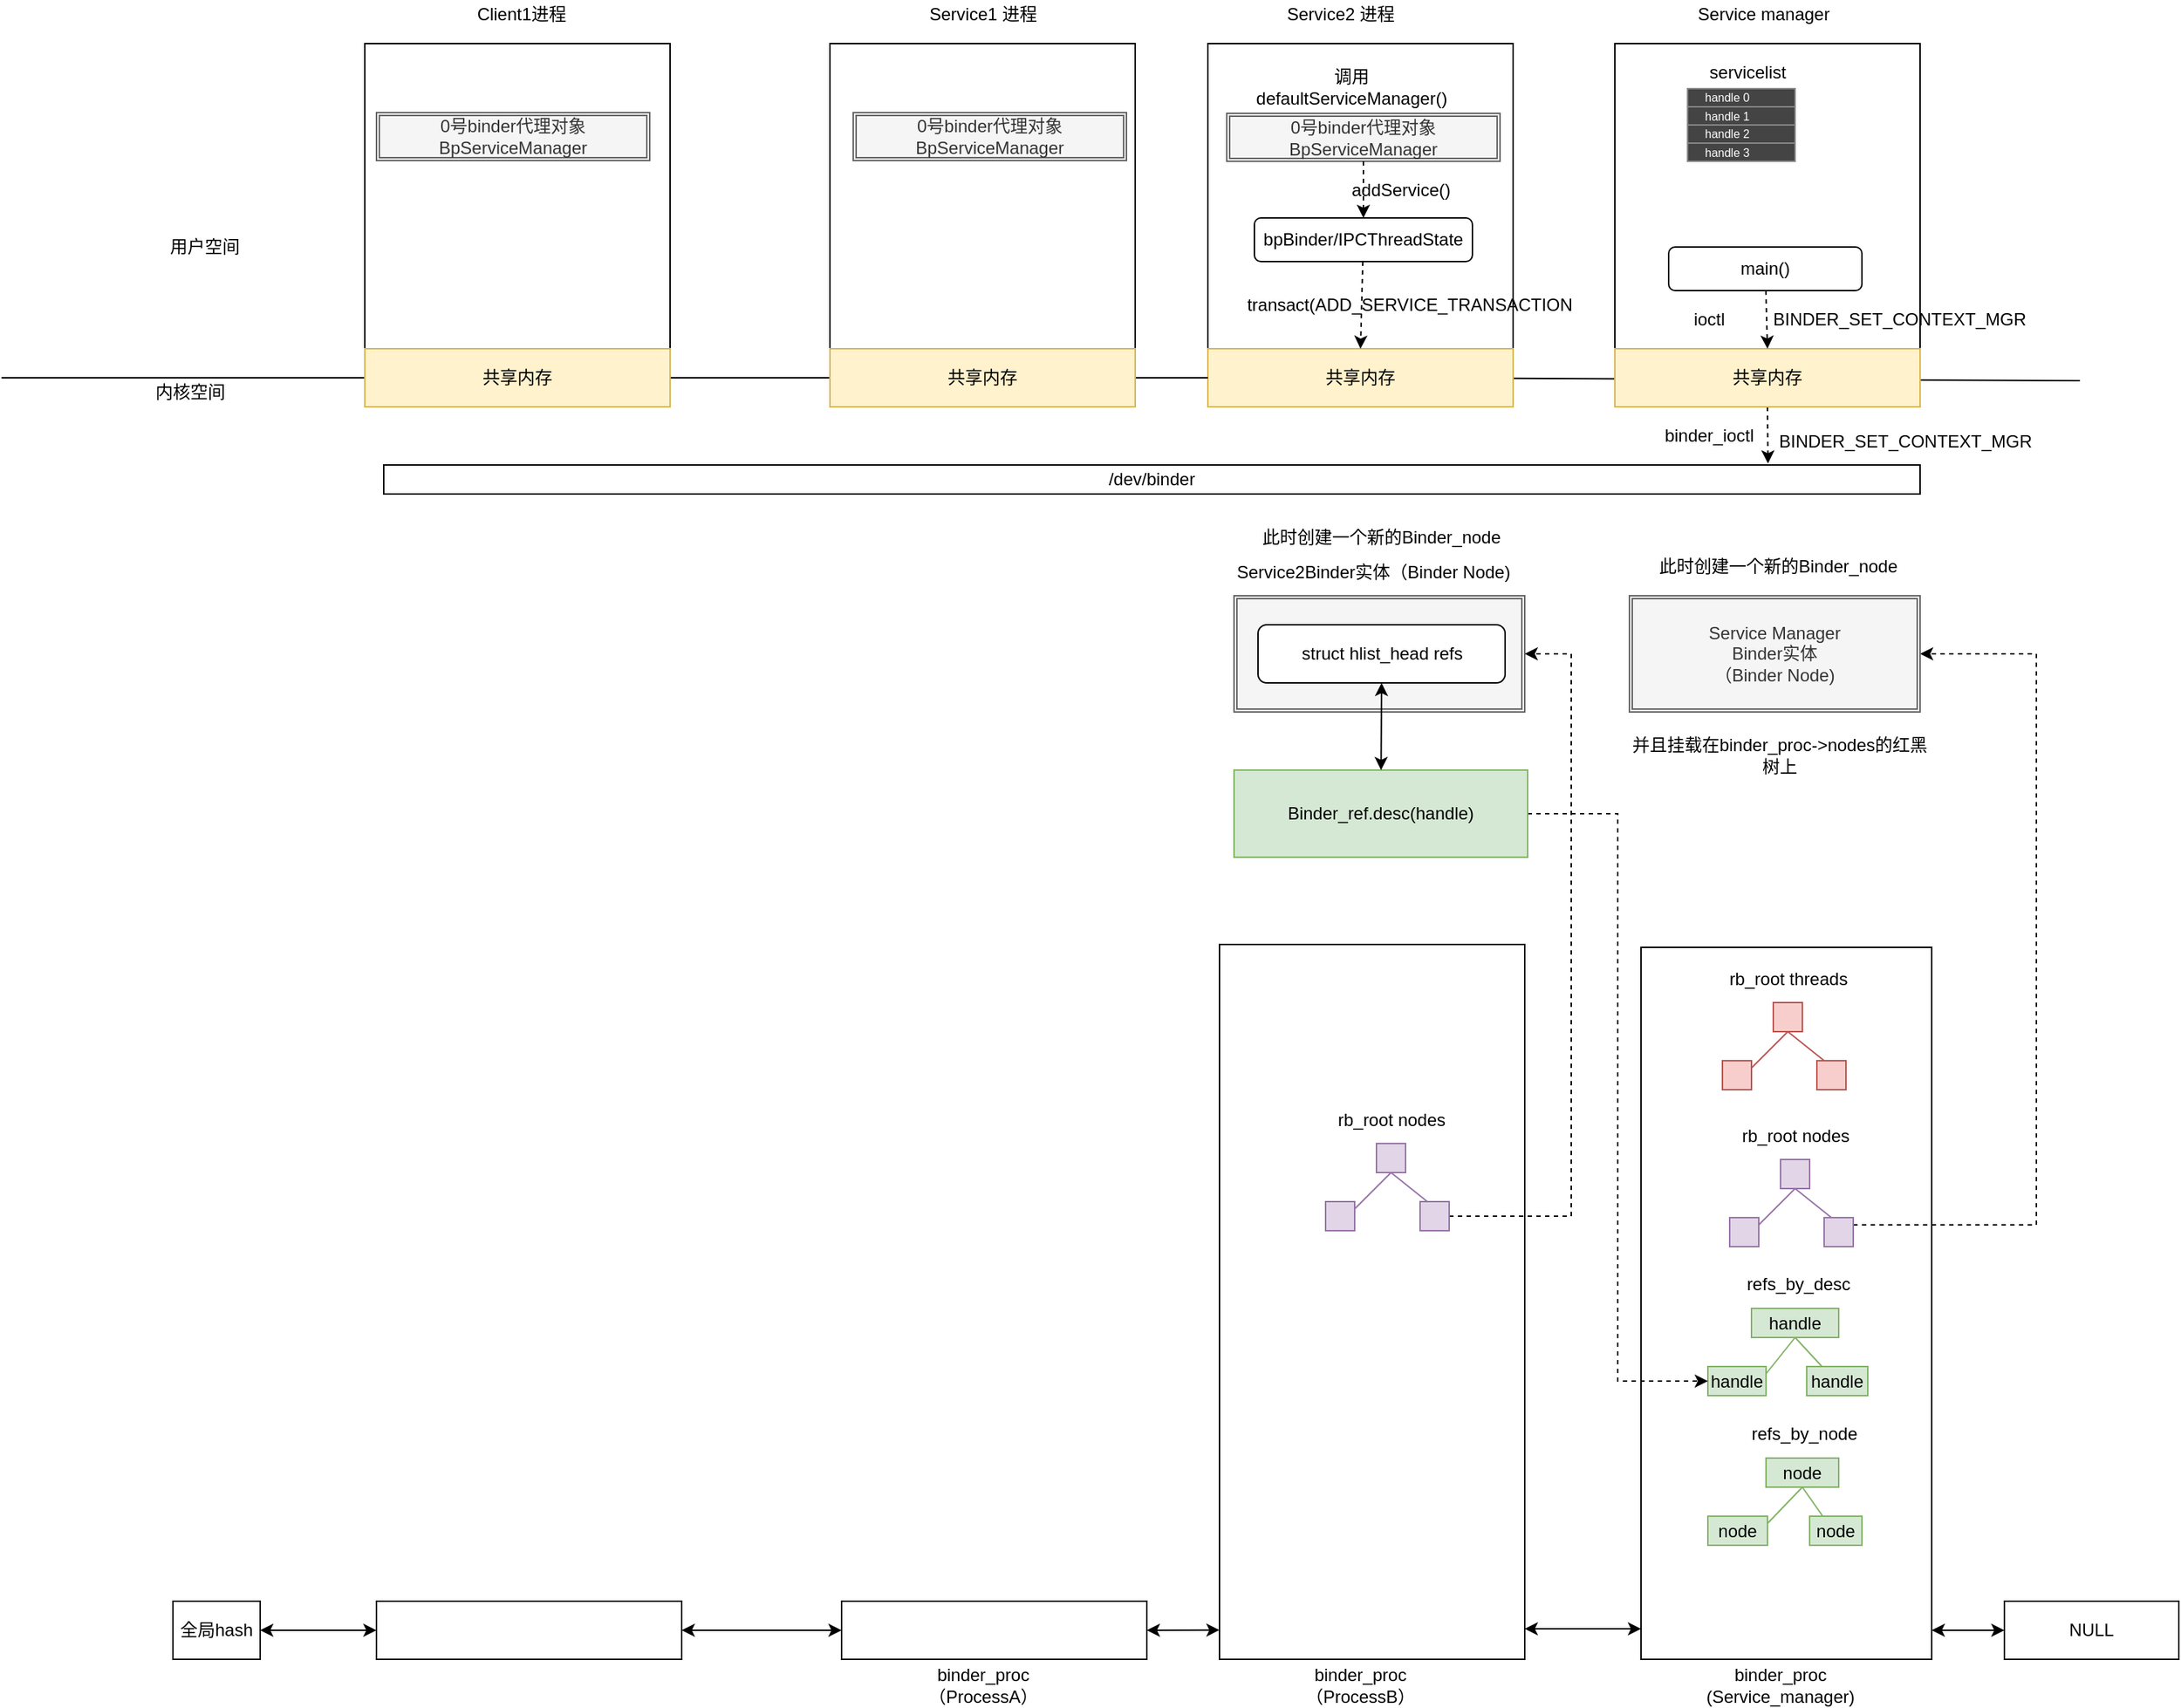 <mxfile version="10.7.5" type="github"><diagram id="1sXiraTIBglfISHSvtad" name="Page-1"><mxGraphModel dx="2841" dy="1067" grid="1" gridSize="10" guides="1" tooltips="1" connect="1" arrows="1" fold="1" page="1" pageScale="1" pageWidth="850" pageHeight="1100" math="0" shadow="0"><root><mxCell id="0"/><mxCell id="1" parent="0"/><mxCell id="0d6eaKr1Ci8hTSFh0KUv-1" value="" style="endArrow=none;html=1;" edge="1" parent="1" source="0d6eaKr1Ci8hTSFh0KUv-19"><mxGeometry width="50" height="50" relative="1" as="geometry"><mxPoint y="260" as="sourcePoint"/><mxPoint x="980" y="262" as="targetPoint"/></mxGeometry></mxCell><mxCell id="0d6eaKr1Ci8hTSFh0KUv-2" value="用户空间" style="text;html=1;strokeColor=none;fillColor=none;align=center;verticalAlign=middle;whiteSpace=wrap;rounded=0;" vertex="1" parent="1"><mxGeometry x="-340" y="160" width="60" height="20" as="geometry"/></mxCell><mxCell id="0d6eaKr1Ci8hTSFh0KUv-3" value="内核空间" style="text;html=1;strokeColor=none;fillColor=none;align=center;verticalAlign=middle;whiteSpace=wrap;rounded=0;" vertex="1" parent="1"><mxGeometry x="-350" y="260" width="60" height="20" as="geometry"/></mxCell><mxCell id="0d6eaKr1Ci8hTSFh0KUv-4" value="" style="rounded=0;whiteSpace=wrap;html=1;" vertex="1" parent="1"><mxGeometry x="120" y="30" width="210" height="210" as="geometry"/></mxCell><mxCell id="0d6eaKr1Ci8hTSFh0KUv-5" value="Service1 进程" style="text;html=1;strokeColor=none;fillColor=none;align=center;verticalAlign=middle;whiteSpace=wrap;rounded=0;" vertex="1" parent="1"><mxGeometry x="184" width="83" height="20" as="geometry"/></mxCell><mxCell id="0d6eaKr1Ci8hTSFh0KUv-6" value="" style="rounded=0;whiteSpace=wrap;html=1;" vertex="1" parent="1"><mxGeometry x="380" y="30" width="210" height="210" as="geometry"/></mxCell><mxCell id="0d6eaKr1Ci8hTSFh0KUv-8" value="" style="rounded=0;whiteSpace=wrap;html=1;" vertex="1" parent="1"><mxGeometry x="660" y="30" width="210" height="210" as="geometry"/></mxCell><mxCell id="0d6eaKr1Ci8hTSFh0KUv-10" value="Service manager" style="text;html=1;strokeColor=none;fillColor=none;align=center;verticalAlign=middle;whiteSpace=wrap;rounded=0;" vertex="1" parent="1"><mxGeometry x="704.5" width="115" height="20" as="geometry"/></mxCell><mxCell id="0d6eaKr1Ci8hTSFh0KUv-19" value="共享内存" style="rounded=0;whiteSpace=wrap;html=1;fillColor=#fff2cc;strokeColor=#d6b656;" vertex="1" parent="1"><mxGeometry x="380" y="240" width="210" height="40" as="geometry"/></mxCell><mxCell id="0d6eaKr1Ci8hTSFh0KUv-20" value="" style="endArrow=none;html=1;entryX=0;entryY=0.5;entryDx=0;entryDy=0;" edge="1" parent="1" target="0d6eaKr1Ci8hTSFh0KUv-19"><mxGeometry width="50" height="50" relative="1" as="geometry"><mxPoint x="-450" y="260" as="sourcePoint"/><mxPoint x="350" y="290" as="targetPoint"/></mxGeometry></mxCell><mxCell id="0d6eaKr1Ci8hTSFh0KUv-109" style="edgeStyle=orthogonalEdgeStyle;rounded=0;orthogonalLoop=1;jettySize=auto;html=1;exitX=0.5;exitY=1;exitDx=0;exitDy=0;entryX=0.901;entryY=-0.05;entryDx=0;entryDy=0;entryPerimeter=0;dashed=1;" edge="1" parent="1" source="0d6eaKr1Ci8hTSFh0KUv-21" target="0d6eaKr1Ci8hTSFh0KUv-104"><mxGeometry relative="1" as="geometry"/></mxCell><mxCell id="0d6eaKr1Ci8hTSFh0KUv-21" value="共享内存" style="rounded=0;whiteSpace=wrap;html=1;fillColor=#fff2cc;strokeColor=#d6b656;" vertex="1" parent="1"><mxGeometry x="660" y="240" width="210" height="40" as="geometry"/></mxCell><mxCell id="0d6eaKr1Ci8hTSFh0KUv-18" value="共享内存" style="rounded=0;whiteSpace=wrap;html=1;fillColor=#fff2cc;strokeColor=#d6b656;" vertex="1" parent="1"><mxGeometry x="120" y="240" width="210" height="40" as="geometry"/></mxCell><mxCell id="0d6eaKr1Ci8hTSFh0KUv-22" value="" style="rounded=0;whiteSpace=wrap;html=1;" vertex="1" parent="1"><mxGeometry x="128" y="1102" width="210" height="40" as="geometry"/></mxCell><mxCell id="0d6eaKr1Ci8hTSFh0KUv-23" value="" style="rounded=0;whiteSpace=wrap;html=1;" vertex="1" parent="1"><mxGeometry x="388" y="650" width="210" height="492" as="geometry"/></mxCell><mxCell id="0d6eaKr1Ci8hTSFh0KUv-24" value="" style="rounded=0;whiteSpace=wrap;html=1;" vertex="1" parent="1"><mxGeometry x="678" y="652" width="200" height="490" as="geometry"/></mxCell><mxCell id="0d6eaKr1Ci8hTSFh0KUv-25" value="NULL" style="rounded=0;whiteSpace=wrap;html=1;" vertex="1" parent="1"><mxGeometry x="928" y="1102" width="120" height="40" as="geometry"/></mxCell><mxCell id="0d6eaKr1Ci8hTSFh0KUv-27" value="" style="endArrow=classic;startArrow=classic;html=1;entryX=0;entryY=0.5;entryDx=0;entryDy=0;exitX=1;exitY=0.5;exitDx=0;exitDy=0;" edge="1" parent="1" source="0d6eaKr1Ci8hTSFh0KUv-93" target="0d6eaKr1Ci8hTSFh0KUv-22"><mxGeometry width="50" height="50" relative="1" as="geometry"><mxPoint x="88" y="1122" as="sourcePoint"/><mxPoint x="153" y="1092" as="targetPoint"/></mxGeometry></mxCell><mxCell id="0d6eaKr1Ci8hTSFh0KUv-28" value="" style="endArrow=classic;startArrow=classic;html=1;entryX=0;entryY=0.959;entryDx=0;entryDy=0;exitX=1;exitY=0.5;exitDx=0;exitDy=0;entryPerimeter=0;" edge="1" parent="1" source="0d6eaKr1Ci8hTSFh0KUv-22" target="0d6eaKr1Ci8hTSFh0KUv-23"><mxGeometry width="50" height="50" relative="1" as="geometry"><mxPoint x="398" y="1167" as="sourcePoint"/><mxPoint x="448" y="1117" as="targetPoint"/></mxGeometry></mxCell><mxCell id="0d6eaKr1Ci8hTSFh0KUv-29" value="" style="endArrow=classic;startArrow=classic;html=1;" edge="1" parent="1"><mxGeometry width="50" height="50" relative="1" as="geometry"><mxPoint x="598" y="1121" as="sourcePoint"/><mxPoint x="678" y="1121" as="targetPoint"/></mxGeometry></mxCell><mxCell id="0d6eaKr1Ci8hTSFh0KUv-30" value="" style="endArrow=classic;startArrow=classic;html=1;" edge="1" parent="1"><mxGeometry width="50" height="50" relative="1" as="geometry"><mxPoint x="878" y="1122" as="sourcePoint"/><mxPoint x="928" y="1122" as="targetPoint"/></mxGeometry></mxCell><mxCell id="0d6eaKr1Ci8hTSFh0KUv-31" value="" style="rounded=0;whiteSpace=wrap;html=1;fillColor=#f8cecc;strokeColor=#b85450;" vertex="1" parent="1"><mxGeometry x="734" y="730" width="20" height="20" as="geometry"/></mxCell><mxCell id="0d6eaKr1Ci8hTSFh0KUv-32" value="" style="rounded=0;whiteSpace=wrap;html=1;fillColor=#f8cecc;strokeColor=#b85450;" vertex="1" parent="1"><mxGeometry x="799" y="730" width="20" height="20" as="geometry"/></mxCell><mxCell id="0d6eaKr1Ci8hTSFh0KUv-33" value="" style="rounded=0;whiteSpace=wrap;html=1;fillColor=#f8cecc;strokeColor=#b85450;" vertex="1" parent="1"><mxGeometry x="769" y="690" width="20" height="20" as="geometry"/></mxCell><mxCell id="0d6eaKr1Ci8hTSFh0KUv-35" value="rb_root threads" style="text;html=1;align=center;" vertex="1" parent="1"><mxGeometry x="744" y="660" width="70" height="30" as="geometry"/></mxCell><mxCell id="0d6eaKr1Ci8hTSFh0KUv-49" value="" style="endArrow=none;html=1;entryX=0.5;entryY=1;entryDx=0;entryDy=0;exitX=1;exitY=0.25;exitDx=0;exitDy=0;fillColor=#f8cecc;strokeColor=#b85450;" edge="1" parent="1" source="0d6eaKr1Ci8hTSFh0KUv-31" target="0d6eaKr1Ci8hTSFh0KUv-33"><mxGeometry width="50" height="50" relative="1" as="geometry"><mxPoint x="744" y="750" as="sourcePoint"/><mxPoint x="794" y="700" as="targetPoint"/></mxGeometry></mxCell><mxCell id="0d6eaKr1Ci8hTSFh0KUv-50" value="" style="endArrow=none;html=1;entryX=0.5;entryY=1;entryDx=0;entryDy=0;exitX=0.25;exitY=0;exitDx=0;exitDy=0;fillColor=#f8cecc;strokeColor=#b85450;" edge="1" parent="1" source="0d6eaKr1Ci8hTSFh0KUv-32" target="0d6eaKr1Ci8hTSFh0KUv-33"><mxGeometry width="50" height="50" relative="1" as="geometry"><mxPoint x="704" y="820" as="sourcePoint"/><mxPoint x="754" y="770" as="targetPoint"/></mxGeometry></mxCell><mxCell id="0d6eaKr1Ci8hTSFh0KUv-52" value="" style="rounded=0;whiteSpace=wrap;html=1;fillColor=#e1d5e7;strokeColor=#9673a6;" vertex="1" parent="1"><mxGeometry x="739" y="838" width="20" height="20" as="geometry"/></mxCell><mxCell id="0d6eaKr1Ci8hTSFh0KUv-119" style="edgeStyle=orthogonalEdgeStyle;rounded=0;orthogonalLoop=1;jettySize=auto;html=1;exitX=1;exitY=0.25;exitDx=0;exitDy=0;entryX=1;entryY=0.5;entryDx=0;entryDy=0;dashed=1;" edge="1" parent="1" source="0d6eaKr1Ci8hTSFh0KUv-53" target="0d6eaKr1Ci8hTSFh0KUv-97"><mxGeometry relative="1" as="geometry"><Array as="points"><mxPoint x="950" y="843"/><mxPoint x="950" y="450"/></Array></mxGeometry></mxCell><mxCell id="0d6eaKr1Ci8hTSFh0KUv-53" value="" style="rounded=0;whiteSpace=wrap;html=1;fillColor=#e1d5e7;strokeColor=#9673a6;" vertex="1" parent="1"><mxGeometry x="804" y="838" width="20" height="20" as="geometry"/></mxCell><mxCell id="0d6eaKr1Ci8hTSFh0KUv-54" value="" style="rounded=0;whiteSpace=wrap;html=1;fillColor=#e1d5e7;strokeColor=#9673a6;" vertex="1" parent="1"><mxGeometry x="774" y="798" width="20" height="20" as="geometry"/></mxCell><mxCell id="0d6eaKr1Ci8hTSFh0KUv-55" value="rb_root nodes" style="text;html=1;align=center;" vertex="1" parent="1"><mxGeometry x="749" y="768" width="70" height="30" as="geometry"/></mxCell><mxCell id="0d6eaKr1Ci8hTSFh0KUv-56" value="" style="endArrow=none;html=1;entryX=0.5;entryY=1;entryDx=0;entryDy=0;exitX=1;exitY=0.25;exitDx=0;exitDy=0;fillColor=#e1d5e7;strokeColor=#9673a6;" edge="1" parent="1" source="0d6eaKr1Ci8hTSFh0KUv-52" target="0d6eaKr1Ci8hTSFh0KUv-54"><mxGeometry width="50" height="50" relative="1" as="geometry"><mxPoint x="749" y="858" as="sourcePoint"/><mxPoint x="799" y="808" as="targetPoint"/></mxGeometry></mxCell><mxCell id="0d6eaKr1Ci8hTSFh0KUv-57" value="" style="endArrow=none;html=1;entryX=0.5;entryY=1;entryDx=0;entryDy=0;exitX=0.25;exitY=0;exitDx=0;exitDy=0;fillColor=#e1d5e7;strokeColor=#9673a6;" edge="1" parent="1" source="0d6eaKr1Ci8hTSFh0KUv-53" target="0d6eaKr1Ci8hTSFh0KUv-54"><mxGeometry width="50" height="50" relative="1" as="geometry"><mxPoint x="709" y="928" as="sourcePoint"/><mxPoint x="759" y="878" as="targetPoint"/></mxGeometry></mxCell><mxCell id="0d6eaKr1Ci8hTSFh0KUv-64" value="handle" style="rounded=0;whiteSpace=wrap;html=1;fillColor=#d5e8d4;strokeColor=#82b366;" vertex="1" parent="1"><mxGeometry x="724" y="940.5" width="40" height="20" as="geometry"/></mxCell><mxCell id="0d6eaKr1Ci8hTSFh0KUv-65" value="handle" style="rounded=0;whiteSpace=wrap;html=1;fillColor=#d5e8d4;strokeColor=#82b366;" vertex="1" parent="1"><mxGeometry x="792" y="940.5" width="42" height="20" as="geometry"/></mxCell><mxCell id="0d6eaKr1Ci8hTSFh0KUv-66" value="handle" style="rounded=0;whiteSpace=wrap;html=1;fillColor=#d5e8d4;strokeColor=#82b366;" vertex="1" parent="1"><mxGeometry x="754" y="900.5" width="60" height="20" as="geometry"/></mxCell><mxCell id="0d6eaKr1Ci8hTSFh0KUv-67" value="refs_by_desc" style="text;html=1;align=center;" vertex="1" parent="1"><mxGeometry x="751" y="870" width="70" height="30" as="geometry"/></mxCell><mxCell id="0d6eaKr1Ci8hTSFh0KUv-68" value="" style="endArrow=none;html=1;entryX=0.5;entryY=1;entryDx=0;entryDy=0;exitX=1;exitY=0.25;exitDx=0;exitDy=0;fillColor=#d5e8d4;strokeColor=#82b366;" edge="1" parent="1" source="0d6eaKr1Ci8hTSFh0KUv-64" target="0d6eaKr1Ci8hTSFh0KUv-66"><mxGeometry width="50" height="50" relative="1" as="geometry"><mxPoint x="751" y="960" as="sourcePoint"/><mxPoint x="801" y="910" as="targetPoint"/></mxGeometry></mxCell><mxCell id="0d6eaKr1Ci8hTSFh0KUv-69" value="" style="endArrow=none;html=1;entryX=0.5;entryY=1;entryDx=0;entryDy=0;exitX=0.25;exitY=0;exitDx=0;exitDy=0;fillColor=#d5e8d4;strokeColor=#82b366;" edge="1" parent="1" source="0d6eaKr1Ci8hTSFh0KUv-65" target="0d6eaKr1Ci8hTSFh0KUv-66"><mxGeometry width="50" height="50" relative="1" as="geometry"><mxPoint x="711" y="1030" as="sourcePoint"/><mxPoint x="761" y="980" as="targetPoint"/></mxGeometry></mxCell><mxCell id="0d6eaKr1Ci8hTSFh0KUv-70" value="node" style="rounded=0;whiteSpace=wrap;html=1;fillColor=#d5e8d4;strokeColor=#82b366;" vertex="1" parent="1"><mxGeometry x="724" y="1043.5" width="41" height="20" as="geometry"/></mxCell><mxCell id="0d6eaKr1Ci8hTSFh0KUv-71" value="node" style="rounded=0;whiteSpace=wrap;html=1;fillColor=#d5e8d4;strokeColor=#82b366;" vertex="1" parent="1"><mxGeometry x="794" y="1043.5" width="36" height="20" as="geometry"/></mxCell><mxCell id="0d6eaKr1Ci8hTSFh0KUv-72" value="node" style="rounded=0;whiteSpace=wrap;html=1;fillColor=#d5e8d4;strokeColor=#82b366;" vertex="1" parent="1"><mxGeometry x="764" y="1003.5" width="50" height="20" as="geometry"/></mxCell><mxCell id="0d6eaKr1Ci8hTSFh0KUv-73" value="refs_by_node" style="text;html=1;align=center;" vertex="1" parent="1"><mxGeometry x="755" y="973" width="70" height="30" as="geometry"/></mxCell><mxCell id="0d6eaKr1Ci8hTSFh0KUv-74" value="" style="endArrow=none;html=1;entryX=0.5;entryY=1;entryDx=0;entryDy=0;exitX=1;exitY=0.25;exitDx=0;exitDy=0;fillColor=#d5e8d4;strokeColor=#82b366;" edge="1" parent="1" source="0d6eaKr1Ci8hTSFh0KUv-70" target="0d6eaKr1Ci8hTSFh0KUv-72"><mxGeometry width="50" height="50" relative="1" as="geometry"><mxPoint x="755" y="1063" as="sourcePoint"/><mxPoint x="805" y="1013" as="targetPoint"/></mxGeometry></mxCell><mxCell id="0d6eaKr1Ci8hTSFh0KUv-75" value="" style="endArrow=none;html=1;entryX=0.5;entryY=1;entryDx=0;entryDy=0;exitX=0.25;exitY=0;exitDx=0;exitDy=0;fillColor=#d5e8d4;strokeColor=#82b366;" edge="1" parent="1" source="0d6eaKr1Ci8hTSFh0KUv-71" target="0d6eaKr1Ci8hTSFh0KUv-72"><mxGeometry width="50" height="50" relative="1" as="geometry"><mxPoint x="715" y="1133" as="sourcePoint"/><mxPoint x="765" y="1083" as="targetPoint"/></mxGeometry></mxCell><mxCell id="0d6eaKr1Ci8hTSFh0KUv-76" value="binder_proc&lt;br&gt;(Service_manager)" style="text;html=1;strokeColor=none;fillColor=none;align=center;verticalAlign=middle;whiteSpace=wrap;rounded=0;" vertex="1" parent="1"><mxGeometry x="754" y="1150" width="40" height="20" as="geometry"/></mxCell><mxCell id="0d6eaKr1Ci8hTSFh0KUv-77" value="binder_proc&lt;br&gt;（ProcessB）&lt;br&gt;" style="text;html=1;strokeColor=none;fillColor=none;align=center;verticalAlign=middle;whiteSpace=wrap;rounded=0;" vertex="1" parent="1"><mxGeometry x="465" y="1150" width="40" height="20" as="geometry"/></mxCell><mxCell id="0d6eaKr1Ci8hTSFh0KUv-81" value="binder_proc&lt;br&gt;（ProcessA）&lt;br&gt;" style="text;html=1;strokeColor=none;fillColor=none;align=center;verticalAlign=middle;whiteSpace=wrap;rounded=0;" vertex="1" parent="1"><mxGeometry x="202.5" y="1150" width="45" height="20" as="geometry"/></mxCell><mxCell id="0d6eaKr1Ci8hTSFh0KUv-90" value="" style="rounded=0;whiteSpace=wrap;html=1;" vertex="1" parent="1"><mxGeometry x="-200" y="30" width="210" height="210" as="geometry"/></mxCell><mxCell id="0d6eaKr1Ci8hTSFh0KUv-91" value="共享内存" style="rounded=0;whiteSpace=wrap;html=1;fillColor=#fff2cc;strokeColor=#d6b656;" vertex="1" parent="1"><mxGeometry x="-200" y="240" width="210" height="40" as="geometry"/></mxCell><mxCell id="0d6eaKr1Ci8hTSFh0KUv-92" value="全局hash" style="rounded=0;whiteSpace=wrap;html=1;" vertex="1" parent="1"><mxGeometry x="-332" y="1102" width="60" height="40" as="geometry"/></mxCell><mxCell id="0d6eaKr1Ci8hTSFh0KUv-93" value="" style="rounded=0;whiteSpace=wrap;html=1;" vertex="1" parent="1"><mxGeometry x="-192" y="1102" width="210" height="40" as="geometry"/></mxCell><mxCell id="0d6eaKr1Ci8hTSFh0KUv-94" value="" style="endArrow=classic;startArrow=classic;html=1;exitX=1;exitY=0.5;exitDx=0;exitDy=0;" edge="1" parent="1"><mxGeometry width="50" height="50" relative="1" as="geometry"><mxPoint x="-272" y="1122" as="sourcePoint"/><mxPoint x="-192" y="1122" as="targetPoint"/></mxGeometry></mxCell><mxCell id="0d6eaKr1Ci8hTSFh0KUv-95" value="Client1进程" style="text;html=1;strokeColor=none;fillColor=none;align=center;verticalAlign=middle;whiteSpace=wrap;rounded=0;" vertex="1" parent="1"><mxGeometry x="-127" width="70" height="20" as="geometry"/></mxCell><mxCell id="0d6eaKr1Ci8hTSFh0KUv-96" value="Service2 进程" style="text;html=1;strokeColor=none;fillColor=none;align=center;verticalAlign=middle;whiteSpace=wrap;rounded=0;" vertex="1" parent="1"><mxGeometry x="430" width="83" height="20" as="geometry"/></mxCell><mxCell id="0d6eaKr1Ci8hTSFh0KUv-97" value="Service Manager &lt;br&gt;Binder实体&lt;br&gt;（Binder Node)&lt;br&gt;" style="shape=ext;double=1;rounded=0;whiteSpace=wrap;html=1;align=center;fillColor=#f5f5f5;strokeColor=#666666;fontColor=#333333;" vertex="1" parent="1"><mxGeometry x="670" y="410" width="200" height="80" as="geometry"/></mxCell><mxCell id="0d6eaKr1Ci8hTSFh0KUv-101" value="0号binder代理对象&lt;br&gt;BpServiceManager&lt;br&gt;" style="shape=ext;double=1;rounded=0;whiteSpace=wrap;html=1;align=center;fillColor=#f5f5f5;strokeColor=#666666;fontColor=#333333;" vertex="1" parent="1"><mxGeometry x="393" y="78" width="188" height="33" as="geometry"/></mxCell><mxCell id="0d6eaKr1Ci8hTSFh0KUv-104" value="/dev/binder" style="rounded=0;whiteSpace=wrap;html=1;align=center;" vertex="1" parent="1"><mxGeometry x="-187" y="320" width="1057" height="20" as="geometry"/></mxCell><mxCell id="0d6eaKr1Ci8hTSFh0KUv-105" value="" style="endArrow=classic;html=1;dashed=1;entryX=0.5;entryY=0;entryDx=0;entryDy=0;" edge="1" parent="1" source="0d6eaKr1Ci8hTSFh0KUv-111" target="0d6eaKr1Ci8hTSFh0KUv-21"><mxGeometry width="50" height="50" relative="1" as="geometry"><mxPoint x="730" y="195" as="sourcePoint"/><mxPoint x="780" y="145" as="targetPoint"/></mxGeometry></mxCell><mxCell id="0d6eaKr1Ci8hTSFh0KUv-106" value="BINDER_SET_CONTEXT_MGR" style="text;html=1;strokeColor=none;fillColor=none;align=center;verticalAlign=middle;whiteSpace=wrap;rounded=0;" vertex="1" parent="1"><mxGeometry x="836" y="210" width="40" height="20" as="geometry"/></mxCell><mxCell id="0d6eaKr1Ci8hTSFh0KUv-110" value="BINDER_SET_CONTEXT_MGR" style="text;html=1;" vertex="1" parent="1"><mxGeometry x="771" y="290" width="200" height="30" as="geometry"/></mxCell><mxCell id="0d6eaKr1Ci8hTSFh0KUv-111" value="main()" style="rounded=1;whiteSpace=wrap;html=1;align=center;" vertex="1" parent="1"><mxGeometry x="697" y="170" width="133" height="30" as="geometry"/></mxCell><mxCell id="0d6eaKr1Ci8hTSFh0KUv-112" value="ioctl" style="text;html=1;strokeColor=none;fillColor=none;align=center;verticalAlign=middle;whiteSpace=wrap;rounded=0;" vertex="1" parent="1"><mxGeometry x="705" y="210" width="40" height="20" as="geometry"/></mxCell><mxCell id="0d6eaKr1Ci8hTSFh0KUv-113" value="binder_ioctl" style="text;html=1;strokeColor=none;fillColor=none;align=center;verticalAlign=middle;whiteSpace=wrap;rounded=0;" vertex="1" parent="1"><mxGeometry x="704.5" y="290" width="40" height="20" as="geometry"/></mxCell><mxCell id="0d6eaKr1Ci8hTSFh0KUv-114" value="此时创建一个新的Binder_node" style="text;html=1;strokeColor=none;fillColor=none;align=center;verticalAlign=middle;whiteSpace=wrap;rounded=0;" vertex="1" parent="1"><mxGeometry x="666" y="380" width="213" height="20" as="geometry"/></mxCell><mxCell id="0d6eaKr1Ci8hTSFh0KUv-115" value="并且挂载在binder_proc-&amp;gt;nodes的红黑树上" style="text;html=1;strokeColor=none;fillColor=none;align=center;verticalAlign=middle;whiteSpace=wrap;rounded=0;" vertex="1" parent="1"><mxGeometry x="667" y="510" width="213" height="20" as="geometry"/></mxCell><mxCell id="0d6eaKr1Ci8hTSFh0KUv-120" value="0号binder代理对象&lt;br&gt;BpServiceManager&lt;br&gt;" style="shape=ext;double=1;rounded=0;whiteSpace=wrap;html=1;align=center;fillColor=#f5f5f5;strokeColor=#666666;fontColor=#333333;" vertex="1" parent="1"><mxGeometry x="136" y="77.5" width="188" height="33" as="geometry"/></mxCell><mxCell id="0d6eaKr1Ci8hTSFh0KUv-121" value="0号binder代理对象&lt;br&gt;BpServiceManager&lt;br&gt;" style="shape=ext;double=1;rounded=0;whiteSpace=wrap;html=1;align=center;fillColor=#f5f5f5;strokeColor=#666666;fontColor=#333333;" vertex="1" parent="1"><mxGeometry x="-192" y="77.5" width="188" height="33" as="geometry"/></mxCell><mxCell id="0d6eaKr1Ci8hTSFh0KUv-122" value="调用defaultServiceManager()" style="text;html=1;strokeColor=none;fillColor=none;align=center;verticalAlign=middle;whiteSpace=wrap;rounded=0;" vertex="1" parent="1"><mxGeometry x="459" y="50" width="40" height="20" as="geometry"/></mxCell><mxCell id="0d6eaKr1Ci8hTSFh0KUv-123" value="bpBinder/IPCThreadState" style="rounded=1;whiteSpace=wrap;html=1;align=center;" vertex="1" parent="1"><mxGeometry x="412" y="150" width="150" height="30" as="geometry"/></mxCell><mxCell id="0d6eaKr1Ci8hTSFh0KUv-124" value="" style="endArrow=classic;html=1;dashed=1;entryX=0.5;entryY=0;entryDx=0;entryDy=0;" edge="1" parent="1" source="0d6eaKr1Ci8hTSFh0KUv-101" target="0d6eaKr1Ci8hTSFh0KUv-123"><mxGeometry width="50" height="50" relative="1" as="geometry"><mxPoint x="455" y="390" as="sourcePoint"/><mxPoint x="505" y="100" as="targetPoint"/></mxGeometry></mxCell><mxCell id="0d6eaKr1Ci8hTSFh0KUv-125" value="addService()" style="text;html=1;strokeColor=none;fillColor=none;align=center;verticalAlign=middle;whiteSpace=wrap;rounded=0;" vertex="1" parent="1"><mxGeometry x="493" y="120.5" width="40" height="20" as="geometry"/></mxCell><mxCell id="0d6eaKr1Ci8hTSFh0KUv-126" value="" style="endArrow=classic;html=1;dashed=1;entryX=0.5;entryY=0;entryDx=0;entryDy=0;" edge="1" parent="1" source="0d6eaKr1Ci8hTSFh0KUv-123" target="0d6eaKr1Ci8hTSFh0KUv-19"><mxGeometry width="50" height="50" relative="1" as="geometry"><mxPoint x="420" y="460" as="sourcePoint"/><mxPoint x="470" y="410" as="targetPoint"/></mxGeometry></mxCell><mxCell id="0d6eaKr1Ci8hTSFh0KUv-127" value="transact(ADD_SERVICE_TRANSACTION" style="text;html=1;strokeColor=none;fillColor=none;align=center;verticalAlign=middle;whiteSpace=wrap;rounded=0;" vertex="1" parent="1"><mxGeometry x="499" y="200" width="40" height="20" as="geometry"/></mxCell><mxCell id="0d6eaKr1Ci8hTSFh0KUv-128" value="" style="shape=ext;double=1;rounded=0;whiteSpace=wrap;html=1;align=center;fillColor=#f5f5f5;strokeColor=#666666;fontColor=#333333;" vertex="1" parent="1"><mxGeometry x="398" y="410" width="200" height="80" as="geometry"/></mxCell><mxCell id="0d6eaKr1Ci8hTSFh0KUv-129" value="此时创建一个新的Binder_node" style="text;html=1;strokeColor=none;fillColor=none;align=center;verticalAlign=middle;whiteSpace=wrap;rounded=0;" vertex="1" parent="1"><mxGeometry x="393" y="360" width="213" height="20" as="geometry"/></mxCell><mxCell id="0d6eaKr1Ci8hTSFh0KUv-130" value="" style="rounded=0;whiteSpace=wrap;html=1;fillColor=#e1d5e7;strokeColor=#9673a6;" vertex="1" parent="1"><mxGeometry x="461" y="827" width="20" height="20" as="geometry"/></mxCell><mxCell id="0d6eaKr1Ci8hTSFh0KUv-136" style="edgeStyle=orthogonalEdgeStyle;rounded=0;orthogonalLoop=1;jettySize=auto;html=1;exitX=1;exitY=0.5;exitDx=0;exitDy=0;dashed=1;" edge="1" parent="1" source="0d6eaKr1Ci8hTSFh0KUv-131" target="0d6eaKr1Ci8hTSFh0KUv-128"><mxGeometry relative="1" as="geometry"><Array as="points"><mxPoint x="630" y="837"/><mxPoint x="630" y="450"/></Array></mxGeometry></mxCell><mxCell id="0d6eaKr1Ci8hTSFh0KUv-131" value="" style="rounded=0;whiteSpace=wrap;html=1;fillColor=#e1d5e7;strokeColor=#9673a6;" vertex="1" parent="1"><mxGeometry x="526" y="827" width="20" height="20" as="geometry"/></mxCell><mxCell id="0d6eaKr1Ci8hTSFh0KUv-132" value="" style="rounded=0;whiteSpace=wrap;html=1;fillColor=#e1d5e7;strokeColor=#9673a6;" vertex="1" parent="1"><mxGeometry x="496" y="787" width="20" height="20" as="geometry"/></mxCell><mxCell id="0d6eaKr1Ci8hTSFh0KUv-133" value="rb_root nodes" style="text;html=1;align=center;" vertex="1" parent="1"><mxGeometry x="471" y="757" width="70" height="30" as="geometry"/></mxCell><mxCell id="0d6eaKr1Ci8hTSFh0KUv-134" value="" style="endArrow=none;html=1;entryX=0.5;entryY=1;entryDx=0;entryDy=0;exitX=1;exitY=0.25;exitDx=0;exitDy=0;fillColor=#e1d5e7;strokeColor=#9673a6;" edge="1" parent="1" source="0d6eaKr1Ci8hTSFh0KUv-130" target="0d6eaKr1Ci8hTSFh0KUv-132"><mxGeometry width="50" height="50" relative="1" as="geometry"><mxPoint x="471" y="847" as="sourcePoint"/><mxPoint x="521" y="797" as="targetPoint"/></mxGeometry></mxCell><mxCell id="0d6eaKr1Ci8hTSFh0KUv-135" value="" style="endArrow=none;html=1;entryX=0.5;entryY=1;entryDx=0;entryDy=0;exitX=0.25;exitY=0;exitDx=0;exitDy=0;fillColor=#e1d5e7;strokeColor=#9673a6;" edge="1" parent="1" source="0d6eaKr1Ci8hTSFh0KUv-131" target="0d6eaKr1Ci8hTSFh0KUv-132"><mxGeometry width="50" height="50" relative="1" as="geometry"><mxPoint x="431" y="917" as="sourcePoint"/><mxPoint x="481" y="867" as="targetPoint"/></mxGeometry></mxCell><mxCell id="0d6eaKr1Ci8hTSFh0KUv-137" value="struct hlist_head refs" style="rounded=1;whiteSpace=wrap;html=1;align=center;" vertex="1" parent="1"><mxGeometry x="414.5" y="430" width="170" height="40" as="geometry"/></mxCell><mxCell id="0d6eaKr1Ci8hTSFh0KUv-147" style="edgeStyle=orthogonalEdgeStyle;rounded=0;orthogonalLoop=1;jettySize=auto;html=1;exitX=1;exitY=0.5;exitDx=0;exitDy=0;entryX=0;entryY=0.5;entryDx=0;entryDy=0;endArrow=classic;endFill=1;dashed=1;" edge="1" parent="1" source="0d6eaKr1Ci8hTSFh0KUv-139" target="0d6eaKr1Ci8hTSFh0KUv-64"><mxGeometry relative="1" as="geometry"/></mxCell><mxCell id="0d6eaKr1Ci8hTSFh0KUv-139" value="Binder_ref.desc(handle)" style="rounded=0;whiteSpace=wrap;html=1;align=center;fillColor=#d5e8d4;strokeColor=#82b366;" vertex="1" parent="1"><mxGeometry x="398" y="530" width="202" height="60" as="geometry"/></mxCell><mxCell id="0d6eaKr1Ci8hTSFh0KUv-140" value="Service2Binder实体（Binder Node)" style="text;html=1;" vertex="1" parent="1"><mxGeometry x="398" y="380" width="210" height="30" as="geometry"/></mxCell><mxCell id="0d6eaKr1Ci8hTSFh0KUv-146" value="" style="endArrow=classic;startArrow=classic;html=1;entryX=0.5;entryY=1;entryDx=0;entryDy=0;" edge="1" parent="1" source="0d6eaKr1Ci8hTSFh0KUv-139" target="0d6eaKr1Ci8hTSFh0KUv-137"><mxGeometry width="50" height="50" relative="1" as="geometry"><mxPoint x="280" y="590" as="sourcePoint"/><mxPoint x="330" y="540" as="targetPoint"/></mxGeometry></mxCell><mxCell id="0d6eaKr1Ci8hTSFh0KUv-148" value="" style="strokeWidth=1;html=1;shadow=0;dashed=0;shape=mxgraph.android.rrect;rSize=0;strokeColor=#888888;fillColor=#444444;align=center;" vertex="1" parent="1"><mxGeometry x="710" y="61" width="74" height="50" as="geometry"/></mxCell><mxCell id="0d6eaKr1Ci8hTSFh0KUv-149" value="handle 0" style="strokeColor=inherit;fillColor=inherit;gradientColor=inherit;strokeWidth=1;html=1;shadow=0;dashed=0;shape=mxgraph.android.rrect;rSize=0;align=left;spacingLeft=10;fontSize=8;fontColor=#ffffff;" vertex="1" parent="0d6eaKr1Ci8hTSFh0KUv-148"><mxGeometry width="74" height="12.5" as="geometry"/></mxCell><mxCell id="0d6eaKr1Ci8hTSFh0KUv-150" value="handle 1" style="strokeColor=inherit;fillColor=inherit;gradientColor=inherit;strokeWidth=1;html=1;shadow=0;dashed=0;shape=mxgraph.android.rrect;rSize=0;align=left;spacingLeft=10;fontSize=8;fontColor=#ffffff;" vertex="1" parent="0d6eaKr1Ci8hTSFh0KUv-148"><mxGeometry y="12.5" width="74" height="12.5" as="geometry"/></mxCell><mxCell id="0d6eaKr1Ci8hTSFh0KUv-151" value="handle 2" style="strokeColor=inherit;fillColor=inherit;gradientColor=inherit;strokeWidth=1;html=1;shadow=0;dashed=0;shape=mxgraph.android.rrect;rSize=0;align=left;spacingLeft=10;fontSize=8;fontColor=#ffffff;" vertex="1" parent="0d6eaKr1Ci8hTSFh0KUv-148"><mxGeometry y="25" width="74" height="12.5" as="geometry"/></mxCell><mxCell id="0d6eaKr1Ci8hTSFh0KUv-152" value="handle 3" style="strokeColor=inherit;fillColor=inherit;gradientColor=inherit;strokeWidth=1;html=1;shadow=0;dashed=0;shape=mxgraph.android.rrect;rSize=0;align=left;spacingLeft=10;fontSize=8;fontColor=#ffffff;" vertex="1" parent="0d6eaKr1Ci8hTSFh0KUv-148"><mxGeometry y="37.5" width="74" height="12.5" as="geometry"/></mxCell><mxCell id="0d6eaKr1Ci8hTSFh0KUv-153" value="servicelist" style="text;html=1;strokeColor=none;fillColor=none;align=center;verticalAlign=middle;whiteSpace=wrap;rounded=0;" vertex="1" parent="1"><mxGeometry x="694" y="40" width="115" height="20" as="geometry"/></mxCell></root></mxGraphModel></diagram></mxfile>